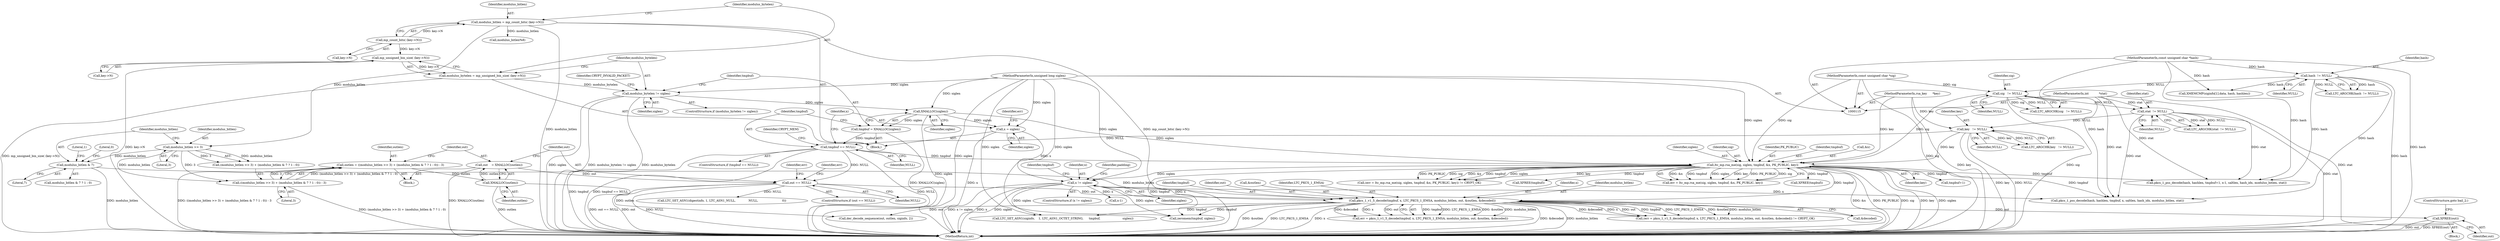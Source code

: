 digraph "0_libtomcrypt_5eb9743410ce4657e9d54fef26a2ee31a1b5dd0@pointer" {
"1000342" [label="(Call,XFREE(out))"];
"1000330" [label="(Call,pkcs_1_v1_5_decode(tmpbuf, x, LTC_PKCS_1_EMSA, modulus_bitlen, out, &outlen, &decoded))"];
"1000214" [label="(Call,ltc_mp.rsa_me(sig, siglen, tmpbuf, &x, PK_PUBLIC, key))"];
"1000136" [label="(Call,sig   != NULL)"];
"1000116" [label="(MethodParameterIn,const unsigned char *sig)"];
"1000132" [label="(Call,hash  != NULL)"];
"1000118" [label="(MethodParameterIn,const unsigned char *hash)"];
"1000117" [label="(MethodParameterIn,unsigned long siglen)"];
"1000198" [label="(Call,XMALLOC(siglen))"];
"1000190" [label="(Call,modulus_bytelen != siglen)"];
"1000183" [label="(Call,modulus_bytelen = mp_unsigned_bin_size( (key->N)))"];
"1000185" [label="(Call,mp_unsigned_bin_size( (key->N)))"];
"1000179" [label="(Call,mp_count_bits( (key->N)))"];
"1000201" [label="(Call,tmpbuf == NULL)"];
"1000196" [label="(Call,tmpbuf = XMALLOC(siglen))"];
"1000144" [label="(Call,key   != NULL)"];
"1000124" [label="(MethodParameterIn,rsa_key      *key)"];
"1000140" [label="(Call,stat  != NULL)"];
"1000123" [label="(MethodParameterIn,int           *stat)"];
"1000229" [label="(Call,x != siglen)"];
"1000207" [label="(Call,x = siglen)"];
"1000307" [label="(Call,modulus_bitlen & 7)"];
"1000303" [label="(Call,modulus_bitlen >> 3)"];
"1000177" [label="(Call,modulus_bitlen = mp_count_bits( (key->N)))"];
"1000318" [label="(Call,out == NULL)"];
"1000313" [label="(Call,out    = XMALLOC(outlen))"];
"1000315" [label="(Call,XMALLOC(outlen))"];
"1000299" [label="(Call,outlen = ((modulus_bitlen >> 3) + (modulus_bitlen & 7 ? 1 : 0)) - 3)"];
"1000301" [label="(Call,((modulus_bitlen >> 3) + (modulus_bitlen & 7 ? 1 : 0)) - 3)"];
"1000471" [label="(Call,zeromem(tmpbuf, siglen))"];
"1000203" [label="(Identifier,NULL)"];
"1000312" [label="(Literal,3)"];
"1000142" [label="(Identifier,NULL)"];
"1000332" [label="(Identifier,x)"];
"1000257" [label="(Call,x-1)"];
"1000334" [label="(Identifier,modulus_bitlen)"];
"1000331" [label="(Identifier,tmpbuf)"];
"1000313" [label="(Call,out    = XMALLOC(outlen))"];
"1000145" [label="(Identifier,key)"];
"1000369" [label="(Call,LTC_SET_ASN1(siginfo,    1, LTC_ASN1_OCTET_STRING,      tmpbuf,                        siglen))"];
"1000192" [label="(Identifier,siglen)"];
"1000213" [label="(Identifier,err)"];
"1000131" [label="(Call,LTC_ARGCHK(hash  != NULL))"];
"1000215" [label="(Identifier,sig)"];
"1000309" [label="(Literal,7)"];
"1000139" [label="(Call,LTC_ARGCHK(stat  != NULL))"];
"1000224" [label="(Call,XFREE(tmpbuf))"];
"1000195" [label="(Identifier,CRYPT_INVALID_PACKET)"];
"1000140" [label="(Call,stat  != NULL)"];
"1000268" [label="(Call,pkcs_1_pss_decode(hash, hashlen, tmpbuf, x, saltlen, hash_idx, modulus_bitlen, stat))"];
"1000141" [label="(Identifier,stat)"];
"1000196" [label="(Call,tmpbuf = XMALLOC(siglen))"];
"1000136" [label="(Call,sig   != NULL)"];
"1000183" [label="(Call,modulus_bytelen = mp_unsigned_bin_size( (key->N)))"];
"1000335" [label="(Identifier,out)"];
"1000344" [label="(ControlStructure,goto bail_2;)"];
"1000342" [label="(Call,XFREE(out))"];
"1000206" [label="(Identifier,CRYPT_MEM)"];
"1000300" [label="(Identifier,outlen)"];
"1000207" [label="(Call,x = siglen)"];
"1000180" [label="(Call,key->N)"];
"1000138" [label="(Identifier,NULL)"];
"1000305" [label="(Literal,3)"];
"1000244" [label="(Call,modulus_bitlen%8)"];
"1000125" [label="(Block,)"];
"1000251" [label="(Call,pkcs_1_pss_decode(hash, hashlen, tmpbuf+1, x-1, saltlen, hash_idx, modulus_bitlen, stat))"];
"1000221" [label="(Identifier,key)"];
"1000144" [label="(Call,key   != NULL)"];
"1000135" [label="(Call,LTC_ARGCHK(sig   != NULL))"];
"1000179" [label="(Call,mp_count_bits( (key->N)))"];
"1000199" [label="(Identifier,siglen)"];
"1000336" [label="(Call,&outlen)"];
"1000230" [label="(Identifier,x)"];
"1000124" [label="(MethodParameterIn,rsa_key      *key)"];
"1000307" [label="(Call,modulus_bitlen & 7)"];
"1000177" [label="(Call,modulus_bitlen = mp_count_bits( (key->N)))"];
"1000310" [label="(Literal,1)"];
"1000220" [label="(Identifier,PK_PUBLIC)"];
"1000217" [label="(Identifier,tmpbuf)"];
"1000303" [label="(Call,modulus_bitlen >> 3)"];
"1000320" [label="(Identifier,NULL)"];
"1000299" [label="(Call,outlen = ((modulus_bitlen >> 3) + (modulus_bitlen & 7 ? 1 : 0)) - 3)"];
"1000302" [label="(Call,(modulus_bitlen >> 3) + (modulus_bitlen & 7 ? 1 : 0))"];
"1000341" [label="(Block,)"];
"1000451" [label="(Call,XMEMCMP(siginfo[1].data, hash, hashlen))"];
"1000218" [label="(Call,&x)"];
"1000191" [label="(Identifier,modulus_bytelen)"];
"1000239" [label="(Identifier,padding)"];
"1000123" [label="(MethodParameterIn,int           *stat)"];
"1000328" [label="(Call,err = pkcs_1_v1_5_decode(tmpbuf, x, LTC_PKCS_1_EMSA, modulus_bitlen, out, &outlen, &decoded))"];
"1000134" [label="(Identifier,NULL)"];
"1000202" [label="(Identifier,tmpbuf)"];
"1000316" [label="(Identifier,outlen)"];
"1000137" [label="(Identifier,sig)"];
"1000116" [label="(MethodParameterIn,const unsigned char *sig)"];
"1000229" [label="(Call,x != siglen)"];
"1000198" [label="(Call,XMALLOC(siglen))"];
"1000301" [label="(Call,((modulus_bitlen >> 3) + (modulus_bitlen & 7 ? 1 : 0)) - 3)"];
"1000184" [label="(Identifier,modulus_bytelen)"];
"1000315" [label="(Call,XMALLOC(outlen))"];
"1000231" [label="(Identifier,siglen)"];
"1000146" [label="(Identifier,NULL)"];
"1000357" [label="(Call,LTC_SET_ASN1(digestinfo, 1, LTC_ASN1_NULL,              NULL,                          0))"];
"1000208" [label="(Identifier,x)"];
"1000254" [label="(Call,tmpbuf+1)"];
"1000234" [label="(Identifier,tmpbuf)"];
"1000117" [label="(MethodParameterIn,unsigned long siglen)"];
"1000333" [label="(Identifier,LTC_PKCS_1_EMSA)"];
"1000211" [label="(Call,(err = ltc_mp.rsa_me(sig, siglen, tmpbuf, &x, PK_PUBLIC, key)) != CRYPT_OK)"];
"1000306" [label="(Call,modulus_bitlen & 7 ? 1 : 0)"];
"1000209" [label="(Identifier,siglen)"];
"1000317" [label="(ControlStructure,if (out == NULL))"];
"1000330" [label="(Call,pkcs_1_v1_5_decode(tmpbuf, x, LTC_PKCS_1_EMSA, modulus_bitlen, out, &outlen, &decoded))"];
"1000118" [label="(MethodParameterIn,const unsigned char *hash)"];
"1000343" [label="(Identifier,out)"];
"1000329" [label="(Identifier,err)"];
"1000186" [label="(Call,key->N)"];
"1000197" [label="(Identifier,tmpbuf)"];
"1000327" [label="(Call,(err = pkcs_1_v1_5_decode(tmpbuf, x, LTC_PKCS_1_EMSA, modulus_bitlen, out, &outlen, &decoded)) != CRYPT_OK)"];
"1000178" [label="(Identifier,modulus_bitlen)"];
"1000190" [label="(Call,modulus_bytelen != siglen)"];
"1000278" [label="(Block,)"];
"1000216" [label="(Identifier,siglen)"];
"1000233" [label="(Call,XFREE(tmpbuf))"];
"1000318" [label="(Call,out == NULL)"];
"1000319" [label="(Identifier,out)"];
"1000314" [label="(Identifier,out)"];
"1000133" [label="(Identifier,hash)"];
"1000323" [label="(Identifier,err)"];
"1000143" [label="(Call,LTC_ARGCHK(key   != NULL))"];
"1000379" [label="(Call,der_decode_sequence(out, outlen, siginfo, 2))"];
"1000185" [label="(Call,mp_unsigned_bin_size( (key->N)))"];
"1000132" [label="(Call,hash  != NULL)"];
"1000478" [label="(MethodReturn,int)"];
"1000189" [label="(ControlStructure,if (modulus_bytelen != siglen))"];
"1000201" [label="(Call,tmpbuf == NULL)"];
"1000338" [label="(Call,&decoded)"];
"1000200" [label="(ControlStructure,if (tmpbuf == NULL))"];
"1000228" [label="(ControlStructure,if (x != siglen))"];
"1000212" [label="(Call,err = ltc_mp.rsa_me(sig, siglen, tmpbuf, &x, PK_PUBLIC, key))"];
"1000308" [label="(Identifier,modulus_bitlen)"];
"1000304" [label="(Identifier,modulus_bitlen)"];
"1000214" [label="(Call,ltc_mp.rsa_me(sig, siglen, tmpbuf, &x, PK_PUBLIC, key))"];
"1000311" [label="(Literal,0)"];
"1000342" -> "1000341"  [label="AST: "];
"1000342" -> "1000343"  [label="CFG: "];
"1000343" -> "1000342"  [label="AST: "];
"1000344" -> "1000342"  [label="CFG: "];
"1000342" -> "1000478"  [label="DDG: out"];
"1000342" -> "1000478"  [label="DDG: XFREE(out)"];
"1000330" -> "1000342"  [label="DDG: out"];
"1000330" -> "1000328"  [label="AST: "];
"1000330" -> "1000338"  [label="CFG: "];
"1000331" -> "1000330"  [label="AST: "];
"1000332" -> "1000330"  [label="AST: "];
"1000333" -> "1000330"  [label="AST: "];
"1000334" -> "1000330"  [label="AST: "];
"1000335" -> "1000330"  [label="AST: "];
"1000336" -> "1000330"  [label="AST: "];
"1000338" -> "1000330"  [label="AST: "];
"1000328" -> "1000330"  [label="CFG: "];
"1000330" -> "1000478"  [label="DDG: modulus_bitlen"];
"1000330" -> "1000478"  [label="DDG: &outlen"];
"1000330" -> "1000478"  [label="DDG: LTC_PKCS_1_EMSA"];
"1000330" -> "1000478"  [label="DDG: x"];
"1000330" -> "1000478"  [label="DDG: &decoded"];
"1000330" -> "1000327"  [label="DDG: tmpbuf"];
"1000330" -> "1000327"  [label="DDG: LTC_PKCS_1_EMSA"];
"1000330" -> "1000327"  [label="DDG: &outlen"];
"1000330" -> "1000327"  [label="DDG: modulus_bitlen"];
"1000330" -> "1000327"  [label="DDG: &decoded"];
"1000330" -> "1000327"  [label="DDG: x"];
"1000330" -> "1000327"  [label="DDG: out"];
"1000330" -> "1000328"  [label="DDG: tmpbuf"];
"1000330" -> "1000328"  [label="DDG: LTC_PKCS_1_EMSA"];
"1000330" -> "1000328"  [label="DDG: &outlen"];
"1000330" -> "1000328"  [label="DDG: modulus_bitlen"];
"1000330" -> "1000328"  [label="DDG: &decoded"];
"1000330" -> "1000328"  [label="DDG: x"];
"1000330" -> "1000328"  [label="DDG: out"];
"1000214" -> "1000330"  [label="DDG: tmpbuf"];
"1000229" -> "1000330"  [label="DDG: x"];
"1000307" -> "1000330"  [label="DDG: modulus_bitlen"];
"1000318" -> "1000330"  [label="DDG: out"];
"1000330" -> "1000369"  [label="DDG: tmpbuf"];
"1000330" -> "1000379"  [label="DDG: out"];
"1000330" -> "1000471"  [label="DDG: tmpbuf"];
"1000214" -> "1000212"  [label="AST: "];
"1000214" -> "1000221"  [label="CFG: "];
"1000215" -> "1000214"  [label="AST: "];
"1000216" -> "1000214"  [label="AST: "];
"1000217" -> "1000214"  [label="AST: "];
"1000218" -> "1000214"  [label="AST: "];
"1000220" -> "1000214"  [label="AST: "];
"1000221" -> "1000214"  [label="AST: "];
"1000212" -> "1000214"  [label="CFG: "];
"1000214" -> "1000478"  [label="DDG: key"];
"1000214" -> "1000478"  [label="DDG: siglen"];
"1000214" -> "1000478"  [label="DDG: &x"];
"1000214" -> "1000478"  [label="DDG: PK_PUBLIC"];
"1000214" -> "1000478"  [label="DDG: sig"];
"1000214" -> "1000211"  [label="DDG: &x"];
"1000214" -> "1000211"  [label="DDG: tmpbuf"];
"1000214" -> "1000211"  [label="DDG: siglen"];
"1000214" -> "1000211"  [label="DDG: key"];
"1000214" -> "1000211"  [label="DDG: PK_PUBLIC"];
"1000214" -> "1000211"  [label="DDG: sig"];
"1000214" -> "1000212"  [label="DDG: &x"];
"1000214" -> "1000212"  [label="DDG: tmpbuf"];
"1000214" -> "1000212"  [label="DDG: siglen"];
"1000214" -> "1000212"  [label="DDG: key"];
"1000214" -> "1000212"  [label="DDG: PK_PUBLIC"];
"1000214" -> "1000212"  [label="DDG: sig"];
"1000136" -> "1000214"  [label="DDG: sig"];
"1000116" -> "1000214"  [label="DDG: sig"];
"1000117" -> "1000214"  [label="DDG: siglen"];
"1000198" -> "1000214"  [label="DDG: siglen"];
"1000201" -> "1000214"  [label="DDG: tmpbuf"];
"1000144" -> "1000214"  [label="DDG: key"];
"1000124" -> "1000214"  [label="DDG: key"];
"1000214" -> "1000224"  [label="DDG: tmpbuf"];
"1000214" -> "1000229"  [label="DDG: siglen"];
"1000214" -> "1000233"  [label="DDG: tmpbuf"];
"1000214" -> "1000251"  [label="DDG: tmpbuf"];
"1000214" -> "1000254"  [label="DDG: tmpbuf"];
"1000214" -> "1000268"  [label="DDG: tmpbuf"];
"1000214" -> "1000471"  [label="DDG: tmpbuf"];
"1000136" -> "1000135"  [label="AST: "];
"1000136" -> "1000138"  [label="CFG: "];
"1000137" -> "1000136"  [label="AST: "];
"1000138" -> "1000136"  [label="AST: "];
"1000135" -> "1000136"  [label="CFG: "];
"1000136" -> "1000478"  [label="DDG: sig"];
"1000136" -> "1000135"  [label="DDG: sig"];
"1000136" -> "1000135"  [label="DDG: NULL"];
"1000116" -> "1000136"  [label="DDG: sig"];
"1000132" -> "1000136"  [label="DDG: NULL"];
"1000136" -> "1000140"  [label="DDG: NULL"];
"1000116" -> "1000115"  [label="AST: "];
"1000116" -> "1000478"  [label="DDG: sig"];
"1000132" -> "1000131"  [label="AST: "];
"1000132" -> "1000134"  [label="CFG: "];
"1000133" -> "1000132"  [label="AST: "];
"1000134" -> "1000132"  [label="AST: "];
"1000131" -> "1000132"  [label="CFG: "];
"1000132" -> "1000478"  [label="DDG: hash"];
"1000132" -> "1000131"  [label="DDG: hash"];
"1000132" -> "1000131"  [label="DDG: NULL"];
"1000118" -> "1000132"  [label="DDG: hash"];
"1000132" -> "1000251"  [label="DDG: hash"];
"1000132" -> "1000268"  [label="DDG: hash"];
"1000132" -> "1000451"  [label="DDG: hash"];
"1000118" -> "1000115"  [label="AST: "];
"1000118" -> "1000478"  [label="DDG: hash"];
"1000118" -> "1000251"  [label="DDG: hash"];
"1000118" -> "1000268"  [label="DDG: hash"];
"1000118" -> "1000451"  [label="DDG: hash"];
"1000117" -> "1000115"  [label="AST: "];
"1000117" -> "1000478"  [label="DDG: siglen"];
"1000117" -> "1000190"  [label="DDG: siglen"];
"1000117" -> "1000198"  [label="DDG: siglen"];
"1000117" -> "1000207"  [label="DDG: siglen"];
"1000117" -> "1000229"  [label="DDG: siglen"];
"1000117" -> "1000369"  [label="DDG: siglen"];
"1000117" -> "1000471"  [label="DDG: siglen"];
"1000198" -> "1000196"  [label="AST: "];
"1000198" -> "1000199"  [label="CFG: "];
"1000199" -> "1000198"  [label="AST: "];
"1000196" -> "1000198"  [label="CFG: "];
"1000198" -> "1000478"  [label="DDG: siglen"];
"1000198" -> "1000196"  [label="DDG: siglen"];
"1000190" -> "1000198"  [label="DDG: siglen"];
"1000198" -> "1000207"  [label="DDG: siglen"];
"1000190" -> "1000189"  [label="AST: "];
"1000190" -> "1000192"  [label="CFG: "];
"1000191" -> "1000190"  [label="AST: "];
"1000192" -> "1000190"  [label="AST: "];
"1000195" -> "1000190"  [label="CFG: "];
"1000197" -> "1000190"  [label="CFG: "];
"1000190" -> "1000478"  [label="DDG: modulus_bytelen != siglen"];
"1000190" -> "1000478"  [label="DDG: modulus_bytelen"];
"1000190" -> "1000478"  [label="DDG: siglen"];
"1000183" -> "1000190"  [label="DDG: modulus_bytelen"];
"1000183" -> "1000125"  [label="AST: "];
"1000183" -> "1000185"  [label="CFG: "];
"1000184" -> "1000183"  [label="AST: "];
"1000185" -> "1000183"  [label="AST: "];
"1000191" -> "1000183"  [label="CFG: "];
"1000183" -> "1000478"  [label="DDG: mp_unsigned_bin_size( (key->N))"];
"1000185" -> "1000183"  [label="DDG: key->N"];
"1000185" -> "1000186"  [label="CFG: "];
"1000186" -> "1000185"  [label="AST: "];
"1000185" -> "1000478"  [label="DDG: key->N"];
"1000179" -> "1000185"  [label="DDG: key->N"];
"1000179" -> "1000177"  [label="AST: "];
"1000179" -> "1000180"  [label="CFG: "];
"1000180" -> "1000179"  [label="AST: "];
"1000177" -> "1000179"  [label="CFG: "];
"1000179" -> "1000177"  [label="DDG: key->N"];
"1000201" -> "1000200"  [label="AST: "];
"1000201" -> "1000203"  [label="CFG: "];
"1000202" -> "1000201"  [label="AST: "];
"1000203" -> "1000201"  [label="AST: "];
"1000206" -> "1000201"  [label="CFG: "];
"1000208" -> "1000201"  [label="CFG: "];
"1000201" -> "1000478"  [label="DDG: tmpbuf == NULL"];
"1000201" -> "1000478"  [label="DDG: NULL"];
"1000201" -> "1000478"  [label="DDG: tmpbuf"];
"1000196" -> "1000201"  [label="DDG: tmpbuf"];
"1000144" -> "1000201"  [label="DDG: NULL"];
"1000201" -> "1000318"  [label="DDG: NULL"];
"1000196" -> "1000125"  [label="AST: "];
"1000197" -> "1000196"  [label="AST: "];
"1000202" -> "1000196"  [label="CFG: "];
"1000196" -> "1000478"  [label="DDG: XMALLOC(siglen)"];
"1000144" -> "1000143"  [label="AST: "];
"1000144" -> "1000146"  [label="CFG: "];
"1000145" -> "1000144"  [label="AST: "];
"1000146" -> "1000144"  [label="AST: "];
"1000143" -> "1000144"  [label="CFG: "];
"1000144" -> "1000478"  [label="DDG: key"];
"1000144" -> "1000478"  [label="DDG: NULL"];
"1000144" -> "1000143"  [label="DDG: key"];
"1000144" -> "1000143"  [label="DDG: NULL"];
"1000124" -> "1000144"  [label="DDG: key"];
"1000140" -> "1000144"  [label="DDG: NULL"];
"1000124" -> "1000115"  [label="AST: "];
"1000124" -> "1000478"  [label="DDG: key"];
"1000140" -> "1000139"  [label="AST: "];
"1000140" -> "1000142"  [label="CFG: "];
"1000141" -> "1000140"  [label="AST: "];
"1000142" -> "1000140"  [label="AST: "];
"1000139" -> "1000140"  [label="CFG: "];
"1000140" -> "1000478"  [label="DDG: stat"];
"1000140" -> "1000139"  [label="DDG: stat"];
"1000140" -> "1000139"  [label="DDG: NULL"];
"1000123" -> "1000140"  [label="DDG: stat"];
"1000140" -> "1000251"  [label="DDG: stat"];
"1000140" -> "1000268"  [label="DDG: stat"];
"1000123" -> "1000115"  [label="AST: "];
"1000123" -> "1000478"  [label="DDG: stat"];
"1000123" -> "1000251"  [label="DDG: stat"];
"1000123" -> "1000268"  [label="DDG: stat"];
"1000229" -> "1000228"  [label="AST: "];
"1000229" -> "1000231"  [label="CFG: "];
"1000230" -> "1000229"  [label="AST: "];
"1000231" -> "1000229"  [label="AST: "];
"1000234" -> "1000229"  [label="CFG: "];
"1000239" -> "1000229"  [label="CFG: "];
"1000229" -> "1000478"  [label="DDG: x != siglen"];
"1000229" -> "1000478"  [label="DDG: siglen"];
"1000229" -> "1000478"  [label="DDG: x"];
"1000207" -> "1000229"  [label="DDG: x"];
"1000229" -> "1000257"  [label="DDG: x"];
"1000229" -> "1000268"  [label="DDG: x"];
"1000229" -> "1000369"  [label="DDG: siglen"];
"1000229" -> "1000471"  [label="DDG: siglen"];
"1000207" -> "1000125"  [label="AST: "];
"1000207" -> "1000209"  [label="CFG: "];
"1000208" -> "1000207"  [label="AST: "];
"1000209" -> "1000207"  [label="AST: "];
"1000213" -> "1000207"  [label="CFG: "];
"1000207" -> "1000478"  [label="DDG: x"];
"1000307" -> "1000306"  [label="AST: "];
"1000307" -> "1000309"  [label="CFG: "];
"1000308" -> "1000307"  [label="AST: "];
"1000309" -> "1000307"  [label="AST: "];
"1000310" -> "1000307"  [label="CFG: "];
"1000311" -> "1000307"  [label="CFG: "];
"1000307" -> "1000478"  [label="DDG: modulus_bitlen"];
"1000303" -> "1000307"  [label="DDG: modulus_bitlen"];
"1000303" -> "1000302"  [label="AST: "];
"1000303" -> "1000305"  [label="CFG: "];
"1000304" -> "1000303"  [label="AST: "];
"1000305" -> "1000303"  [label="AST: "];
"1000308" -> "1000303"  [label="CFG: "];
"1000303" -> "1000301"  [label="DDG: modulus_bitlen"];
"1000303" -> "1000301"  [label="DDG: 3"];
"1000303" -> "1000302"  [label="DDG: modulus_bitlen"];
"1000303" -> "1000302"  [label="DDG: 3"];
"1000177" -> "1000303"  [label="DDG: modulus_bitlen"];
"1000177" -> "1000125"  [label="AST: "];
"1000178" -> "1000177"  [label="AST: "];
"1000184" -> "1000177"  [label="CFG: "];
"1000177" -> "1000478"  [label="DDG: modulus_bitlen"];
"1000177" -> "1000478"  [label="DDG: mp_count_bits( (key->N))"];
"1000177" -> "1000244"  [label="DDG: modulus_bitlen"];
"1000318" -> "1000317"  [label="AST: "];
"1000318" -> "1000320"  [label="CFG: "];
"1000319" -> "1000318"  [label="AST: "];
"1000320" -> "1000318"  [label="AST: "];
"1000323" -> "1000318"  [label="CFG: "];
"1000329" -> "1000318"  [label="CFG: "];
"1000318" -> "1000478"  [label="DDG: out == NULL"];
"1000318" -> "1000478"  [label="DDG: out"];
"1000318" -> "1000478"  [label="DDG: NULL"];
"1000313" -> "1000318"  [label="DDG: out"];
"1000318" -> "1000357"  [label="DDG: NULL"];
"1000313" -> "1000278"  [label="AST: "];
"1000313" -> "1000315"  [label="CFG: "];
"1000314" -> "1000313"  [label="AST: "];
"1000315" -> "1000313"  [label="AST: "];
"1000319" -> "1000313"  [label="CFG: "];
"1000313" -> "1000478"  [label="DDG: XMALLOC(outlen)"];
"1000315" -> "1000313"  [label="DDG: outlen"];
"1000315" -> "1000316"  [label="CFG: "];
"1000316" -> "1000315"  [label="AST: "];
"1000315" -> "1000478"  [label="DDG: outlen"];
"1000299" -> "1000315"  [label="DDG: outlen"];
"1000315" -> "1000379"  [label="DDG: outlen"];
"1000299" -> "1000278"  [label="AST: "];
"1000299" -> "1000301"  [label="CFG: "];
"1000300" -> "1000299"  [label="AST: "];
"1000301" -> "1000299"  [label="AST: "];
"1000314" -> "1000299"  [label="CFG: "];
"1000299" -> "1000478"  [label="DDG: ((modulus_bitlen >> 3) + (modulus_bitlen & 7 ? 1 : 0)) - 3"];
"1000301" -> "1000299"  [label="DDG: (modulus_bitlen >> 3) + (modulus_bitlen & 7 ? 1 : 0)"];
"1000301" -> "1000299"  [label="DDG: 3"];
"1000301" -> "1000312"  [label="CFG: "];
"1000302" -> "1000301"  [label="AST: "];
"1000312" -> "1000301"  [label="AST: "];
"1000301" -> "1000478"  [label="DDG: (modulus_bitlen >> 3) + (modulus_bitlen & 7 ? 1 : 0)"];
}
